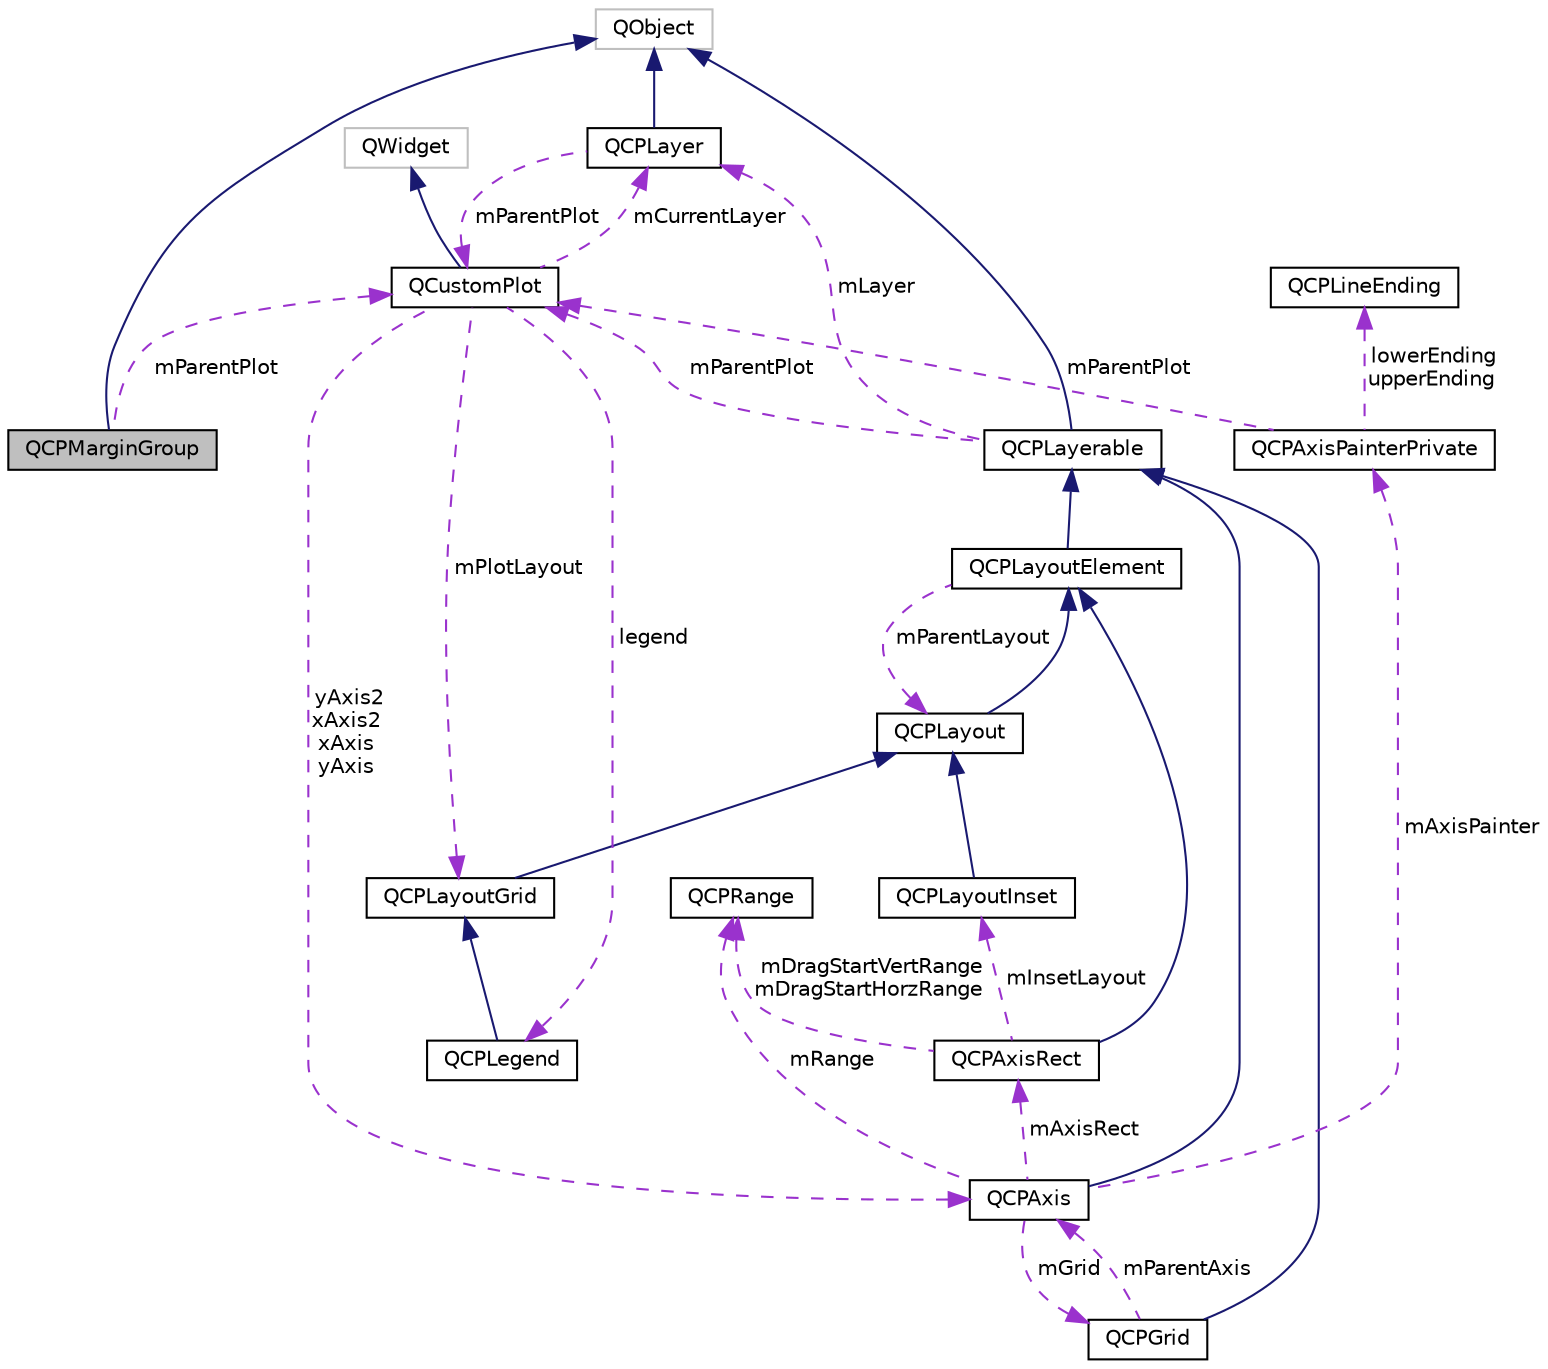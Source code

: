digraph "QCPMarginGroup"
{
  edge [fontname="Helvetica",fontsize="10",labelfontname="Helvetica",labelfontsize="10"];
  node [fontname="Helvetica",fontsize="10",shape=record];
  Node1 [label="QCPMarginGroup",height=0.2,width=0.4,color="black", fillcolor="grey75", style="filled", fontcolor="black"];
  Node2 -> Node1 [dir="back",color="midnightblue",fontsize="10",style="solid"];
  Node2 [label="QObject",height=0.2,width=0.4,color="grey75", fillcolor="white", style="filled"];
  Node3 -> Node1 [dir="back",color="darkorchid3",fontsize="10",style="dashed",label=" mParentPlot" ];
  Node3 [label="QCustomPlot",height=0.2,width=0.4,color="black", fillcolor="white", style="filled",URL="$class_q_custom_plot.html",tooltip="The central class of the library. This is the QWidget which displays the plot and interacts with the ..."];
  Node4 -> Node3 [dir="back",color="midnightblue",fontsize="10",style="solid"];
  Node4 [label="QWidget",height=0.2,width=0.4,color="grey75", fillcolor="white", style="filled"];
  Node5 -> Node3 [dir="back",color="darkorchid3",fontsize="10",style="dashed",label=" mCurrentLayer" ];
  Node5 [label="QCPLayer",height=0.2,width=0.4,color="black", fillcolor="white", style="filled",URL="$class_q_c_p_layer.html",tooltip="A layer that may contain objects, to control the rendering order. "];
  Node2 -> Node5 [dir="back",color="midnightblue",fontsize="10",style="solid"];
  Node3 -> Node5 [dir="back",color="darkorchid3",fontsize="10",style="dashed",label=" mParentPlot" ];
  Node6 -> Node3 [dir="back",color="darkorchid3",fontsize="10",style="dashed",label=" mPlotLayout" ];
  Node6 [label="QCPLayoutGrid",height=0.2,width=0.4,color="black", fillcolor="white", style="filled",URL="$class_q_c_p_layout_grid.html",tooltip="A layout that arranges child elements in a grid. "];
  Node7 -> Node6 [dir="back",color="midnightblue",fontsize="10",style="solid"];
  Node7 [label="QCPLayout",height=0.2,width=0.4,color="black", fillcolor="white", style="filled",URL="$class_q_c_p_layout.html",tooltip="The abstract base class for layouts. "];
  Node8 -> Node7 [dir="back",color="midnightblue",fontsize="10",style="solid"];
  Node8 [label="QCPLayoutElement",height=0.2,width=0.4,color="black", fillcolor="white", style="filled",URL="$class_q_c_p_layout_element.html",tooltip="The abstract base class for all objects that form the layout system. "];
  Node9 -> Node8 [dir="back",color="midnightblue",fontsize="10",style="solid"];
  Node9 [label="QCPLayerable",height=0.2,width=0.4,color="black", fillcolor="white", style="filled",URL="$class_q_c_p_layerable.html",tooltip="Base class for all drawable objects. "];
  Node2 -> Node9 [dir="back",color="midnightblue",fontsize="10",style="solid"];
  Node5 -> Node9 [dir="back",color="darkorchid3",fontsize="10",style="dashed",label=" mLayer" ];
  Node3 -> Node9 [dir="back",color="darkorchid3",fontsize="10",style="dashed",label=" mParentPlot" ];
  Node7 -> Node8 [dir="back",color="darkorchid3",fontsize="10",style="dashed",label=" mParentLayout" ];
  Node10 -> Node3 [dir="back",color="darkorchid3",fontsize="10",style="dashed",label=" yAxis2\nxAxis2\nxAxis\nyAxis" ];
  Node10 [label="QCPAxis",height=0.2,width=0.4,color="black", fillcolor="white", style="filled",URL="$class_q_c_p_axis.html",tooltip="Manages a single axis inside a QCustomPlot. "];
  Node9 -> Node10 [dir="back",color="midnightblue",fontsize="10",style="solid"];
  Node11 -> Node10 [dir="back",color="darkorchid3",fontsize="10",style="dashed",label=" mRange" ];
  Node11 [label="QCPRange",height=0.2,width=0.4,color="black", fillcolor="white", style="filled",URL="$class_q_c_p_range.html",tooltip="Represents the range an axis is encompassing. "];
  Node12 -> Node10 [dir="back",color="darkorchid3",fontsize="10",style="dashed",label=" mAxisPainter" ];
  Node12 [label="QCPAxisPainterPrivate",height=0.2,width=0.4,color="black", fillcolor="white", style="filled",URL="$class_q_c_p_axis_painter_private.html"];
  Node13 -> Node12 [dir="back",color="darkorchid3",fontsize="10",style="dashed",label=" lowerEnding\nupperEnding" ];
  Node13 [label="QCPLineEnding",height=0.2,width=0.4,color="black", fillcolor="white", style="filled",URL="$class_q_c_p_line_ending.html",tooltip="Handles the different ending decorations for line-like items. "];
  Node3 -> Node12 [dir="back",color="darkorchid3",fontsize="10",style="dashed",label=" mParentPlot" ];
  Node14 -> Node10 [dir="back",color="darkorchid3",fontsize="10",style="dashed",label=" mGrid" ];
  Node14 [label="QCPGrid",height=0.2,width=0.4,color="black", fillcolor="white", style="filled",URL="$class_q_c_p_grid.html",tooltip="Responsible for drawing the grid of a QCPAxis. "];
  Node9 -> Node14 [dir="back",color="midnightblue",fontsize="10",style="solid"];
  Node10 -> Node14 [dir="back",color="darkorchid3",fontsize="10",style="dashed",label=" mParentAxis" ];
  Node15 -> Node10 [dir="back",color="darkorchid3",fontsize="10",style="dashed",label=" mAxisRect" ];
  Node15 [label="QCPAxisRect",height=0.2,width=0.4,color="black", fillcolor="white", style="filled",URL="$class_q_c_p_axis_rect.html",tooltip="Holds multiple axes and arranges them in a rectangular shape. "];
  Node8 -> Node15 [dir="back",color="midnightblue",fontsize="10",style="solid"];
  Node16 -> Node15 [dir="back",color="darkorchid3",fontsize="10",style="dashed",label=" mInsetLayout" ];
  Node16 [label="QCPLayoutInset",height=0.2,width=0.4,color="black", fillcolor="white", style="filled",URL="$class_q_c_p_layout_inset.html",tooltip="A layout that places child elements aligned to the border or arbitrarily positioned. "];
  Node7 -> Node16 [dir="back",color="midnightblue",fontsize="10",style="solid"];
  Node11 -> Node15 [dir="back",color="darkorchid3",fontsize="10",style="dashed",label=" mDragStartVertRange\nmDragStartHorzRange" ];
  Node17 -> Node3 [dir="back",color="darkorchid3",fontsize="10",style="dashed",label=" legend" ];
  Node17 [label="QCPLegend",height=0.2,width=0.4,color="black", fillcolor="white", style="filled",URL="$class_q_c_p_legend.html",tooltip="Manages a legend inside a QCustomPlot. "];
  Node6 -> Node17 [dir="back",color="midnightblue",fontsize="10",style="solid"];
}
